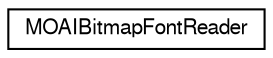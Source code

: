 digraph G
{
  edge [fontname="FreeSans",fontsize="10",labelfontname="FreeSans",labelfontsize="10"];
  node [fontname="FreeSans",fontsize="10",shape=record];
  rankdir=LR;
  Node1 [label="MOAIBitmapFontReader",height=0.2,width=0.4,color="black", fillcolor="white", style="filled",URL="$class_m_o_a_i_bitmap_font_reader.html"];
}

